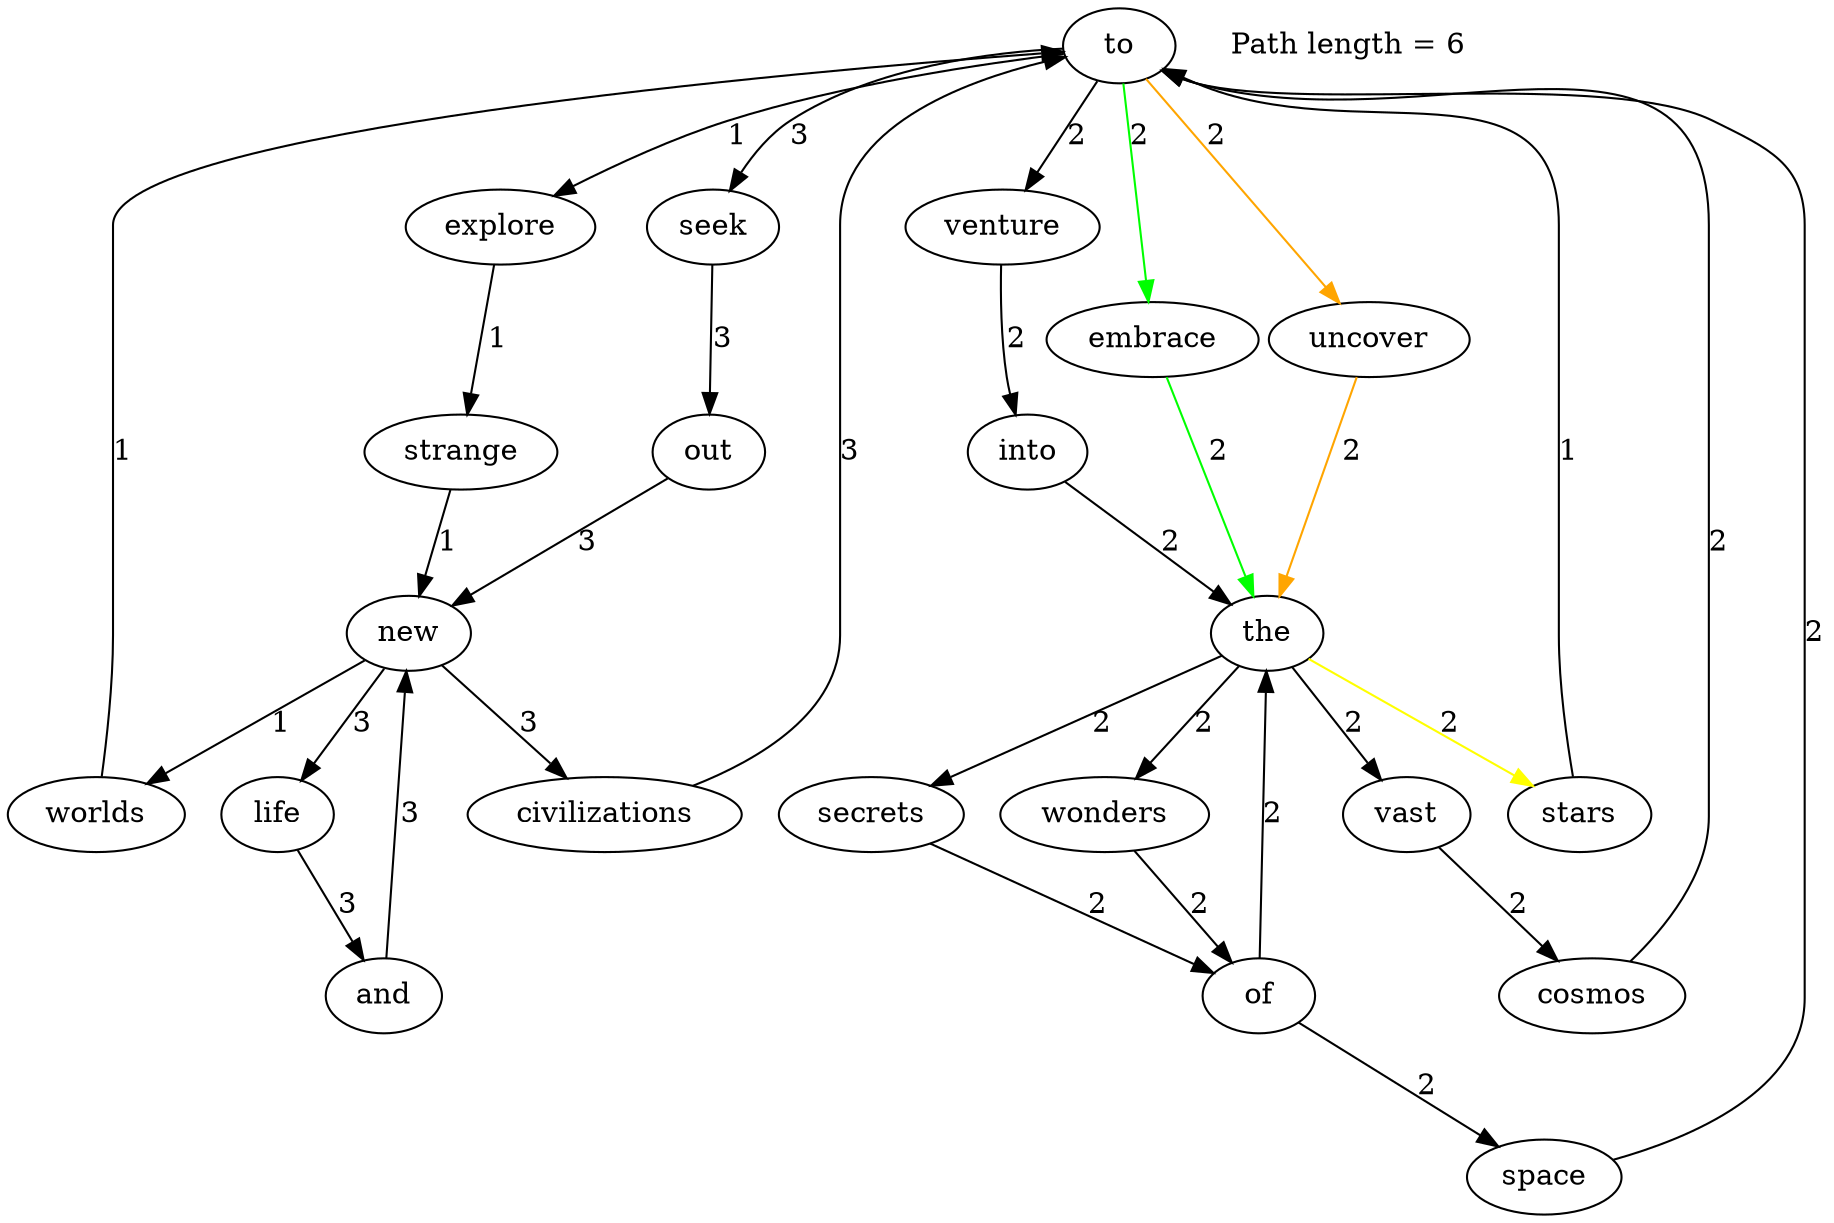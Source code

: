 digraph G {
    "to" [root=true];
    "new" -> "worlds" [label="1"];
    "new" -> "civilizations" [label="3"];
    "new" -> "life" [label="3"];
    "worlds" -> "to" [label="1"];
    "explore" -> "strange" [label="1"];
    "embrace" -> "the" [label="2", color="green"];
    "cosmos" -> "to" [label="2"];
    "uncover" -> "the" [label="2", color="orange"];
    "stars" -> "to" [label="1"];
    "seek" -> "out" [label="3"];
    "secrets" -> "of" [label="2"];
    "strange" -> "new" [label="1"];
    "life" -> "and" [label="3"];
    "venture" -> "into" [label="2"];
    "space" -> "to" [label="2"];
    "out" -> "new" [label="3"];
    "the" -> "wonders" [label="2"];
    "the" -> "vast" [label="2"];
    "the" -> "stars" [label="2", color="yellow"];
    "the" -> "secrets" [label="2"];
    "into" -> "the" [label="2"];
    "wonders" -> "of" [label="2"];
    "and" -> "new" [label="3"];
    "of" -> "the" [label="2"];
    "of" -> "space" [label="2"];
    "to" -> "explore" [label="1"];
    "to" -> "embrace" [label="2", color="green"];
    "to" -> "uncover" [label="2", color="orange"];
    "to" -> "seek" [label="3"];
    "to" -> "venture" [label="2"];
    "vast" -> "cosmos" [label="2"];
    "civilizations" -> "to" [label="3"];
    "Path length = 6" [label="Path length = 6", color="black", shape=none];
}
